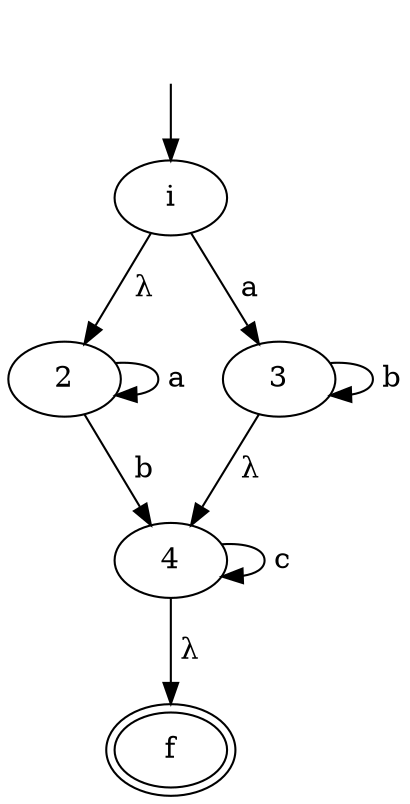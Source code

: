 digraph "AFER" {
    _nil0 [style="invis"]
    _nil0 -> i [label=""]
    i -> 2 [label=" λ"]
    i -> 3 [label=" a"]
    2 -> 2 [label=" a"]
    2 -> 4 [label=" b"]
    3 -> 3 [label=" b"]
    3 -> 4 [label=" λ"]
    4 -> 4 [label=" c"]
    4 -> f [label=" λ"]
    f [peripheries=2]
}
